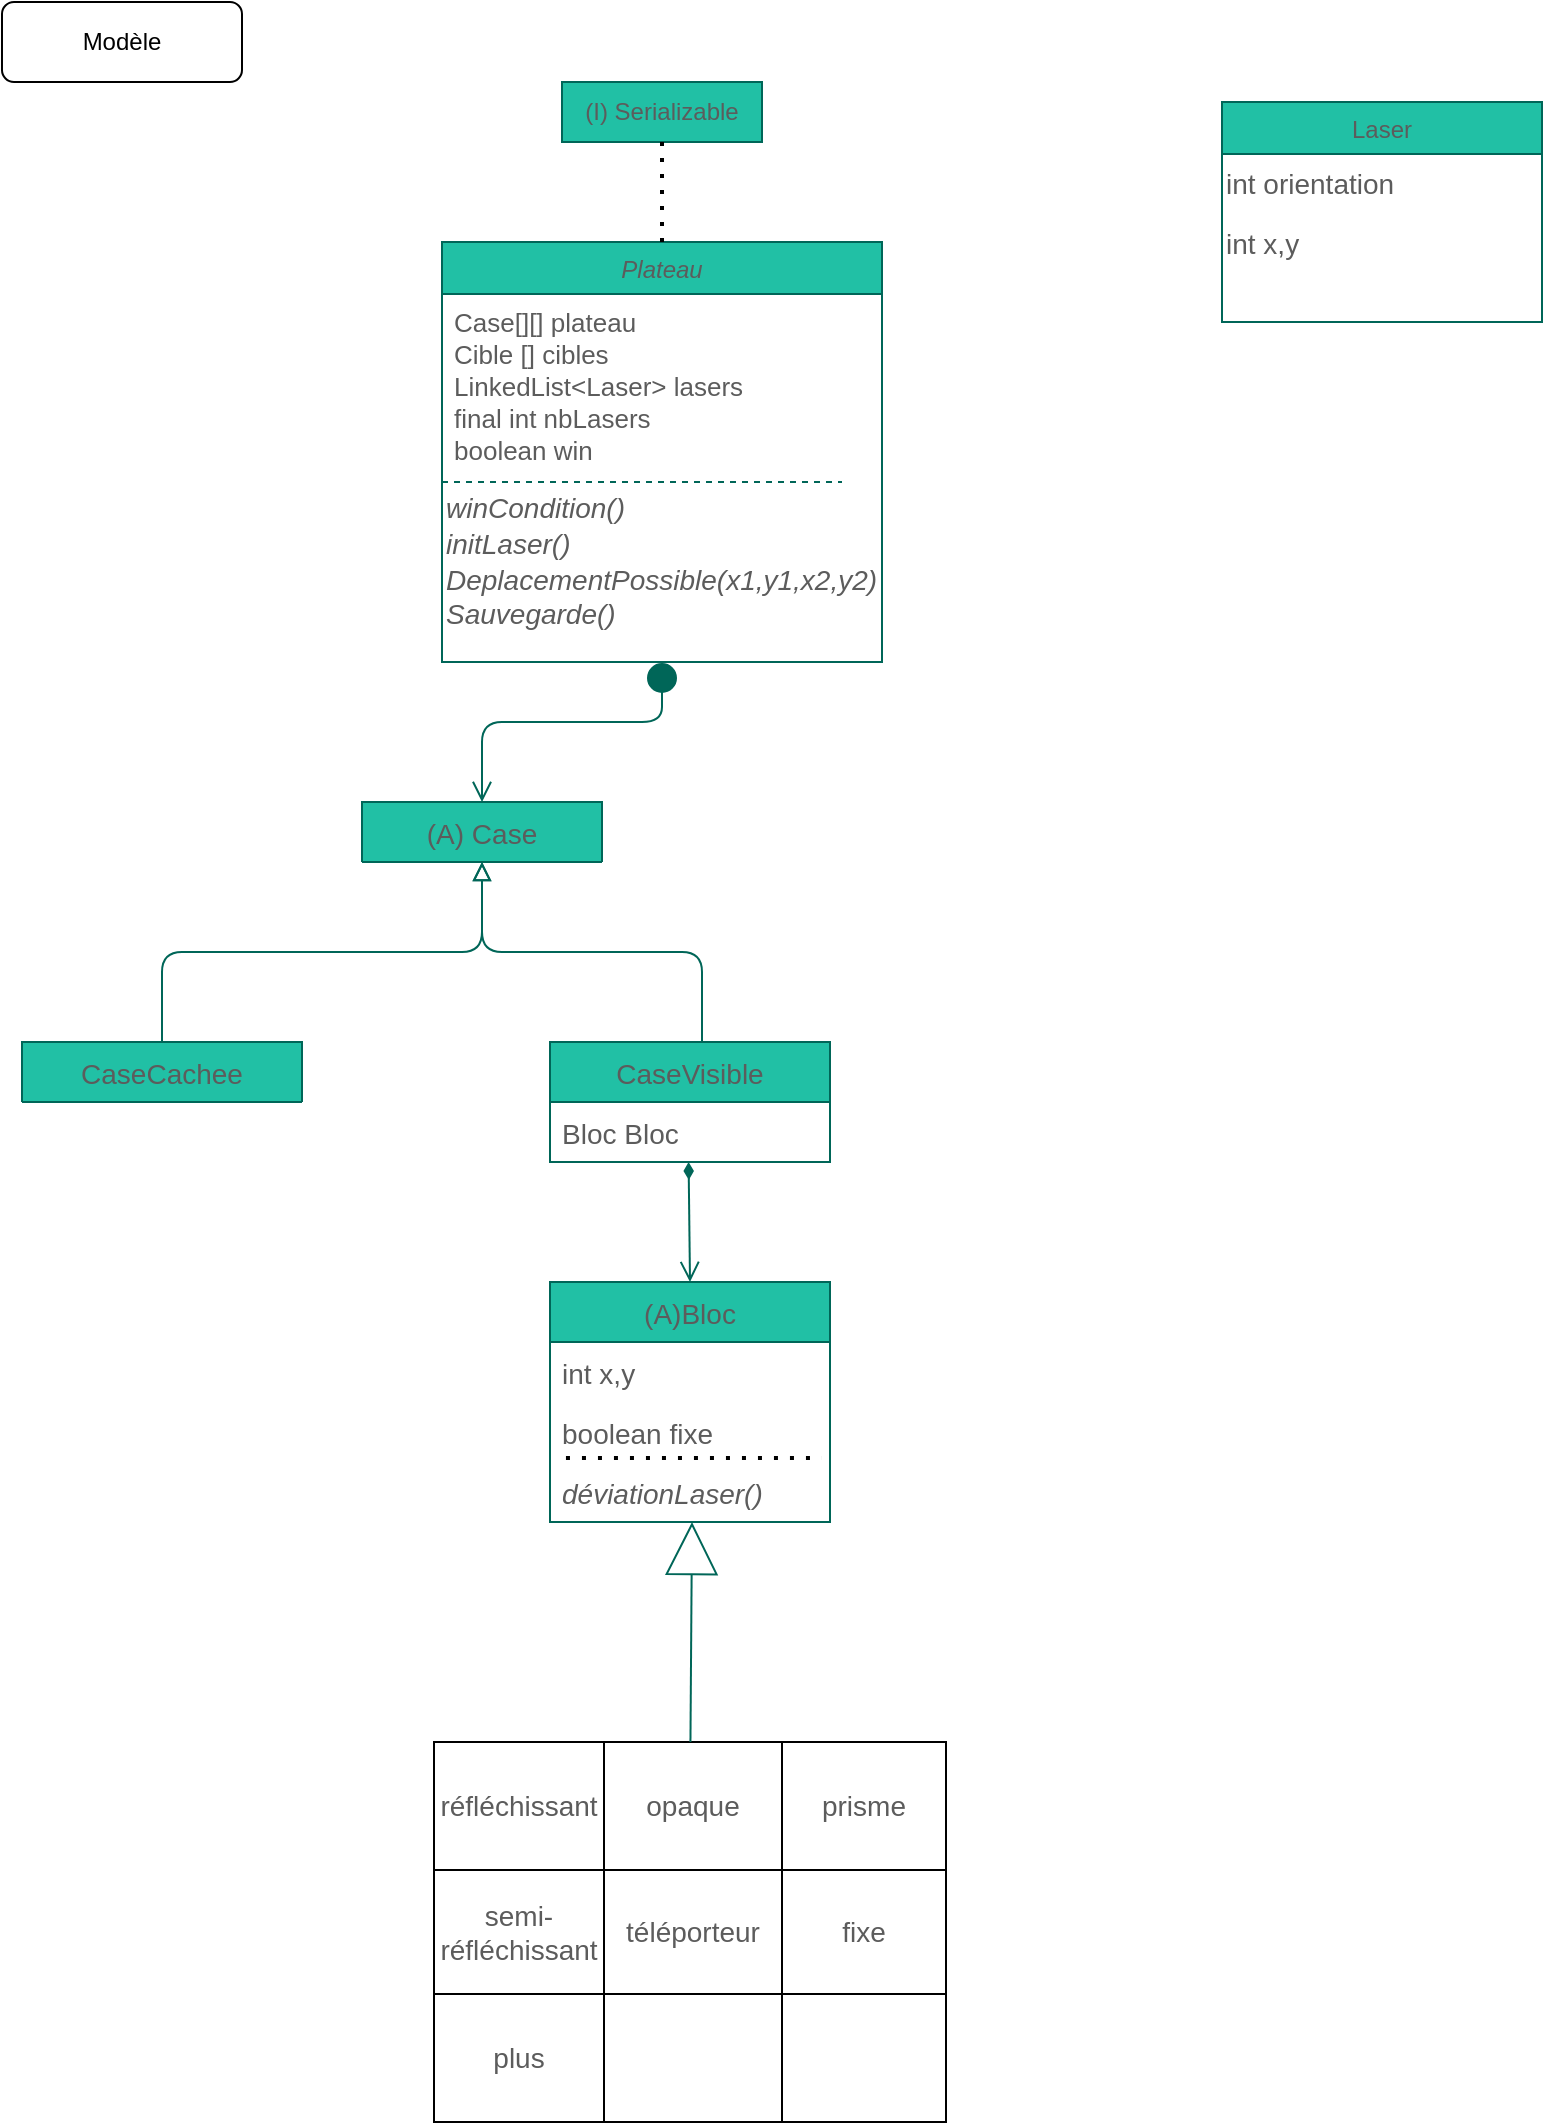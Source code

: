 <mxfile version="18.0.3" type="device" pages="2"><diagram id="C5RBs43oDa-KdzZeNtuy" name="Page-1"><mxGraphModel dx="1955" dy="1150" grid="1" gridSize="10" guides="1" tooltips="1" connect="1" arrows="1" fold="1" page="1" pageScale="1" pageWidth="827" pageHeight="1169" math="0" shadow="0"><root><mxCell id="WIyWlLk6GJQsqaUBKTNV-0"/><mxCell id="WIyWlLk6GJQsqaUBKTNV-1" parent="WIyWlLk6GJQsqaUBKTNV-0"/><mxCell id="zkfFHV4jXpPFQw0GAbJ--0" value="Plateau" style="swimlane;fontStyle=2;align=center;verticalAlign=top;childLayout=stackLayout;horizontal=1;startSize=26;horizontalStack=0;resizeParent=1;resizeLast=0;collapsible=1;marginBottom=0;rounded=0;shadow=0;strokeWidth=1;fillColor=#21C0A5;strokeColor=#006658;fontColor=#5C5C5C;" parent="WIyWlLk6GJQsqaUBKTNV-1" vertex="1"><mxGeometry x="220" y="120" width="220" height="210" as="geometry"><mxRectangle x="230" y="140" width="160" height="26" as="alternateBounds"/></mxGeometry></mxCell><mxCell id="zkfFHV4jXpPFQw0GAbJ--1" value="Case[][] plateau&#10;Cible [] cibles&#10;LinkedList&lt;Laser&gt; lasers&#10;final int nbLasers&#10;boolean win" style="text;align=left;verticalAlign=top;spacingLeft=4;spacingRight=4;overflow=hidden;rotatable=0;points=[[0,0.5],[1,0.5]];portConstraint=eastwest;fontColor=#5C5C5C;fontStyle=0;fontSize=13;" parent="zkfFHV4jXpPFQw0GAbJ--0" vertex="1"><mxGeometry y="26" width="220" height="94" as="geometry"/></mxCell><mxCell id="4DWgQf0ekbvEfuYRrD2P-2" value="" style="endArrow=none;dashed=1;html=1;rounded=1;sketch=0;fontSize=13;fontColor=#5C5C5C;strokeColor=#006658;fillColor=#21C0A5;curved=0;" edge="1" parent="zkfFHV4jXpPFQw0GAbJ--0"><mxGeometry width="50" height="50" relative="1" as="geometry"><mxPoint y="120" as="sourcePoint"/><mxPoint x="200" y="120" as="targetPoint"/></mxGeometry></mxCell><mxCell id="4DWgQf0ekbvEfuYRrD2P-8" value="&lt;i&gt;&lt;font face=&quot;Helvetica&quot;&gt;winCondition()&lt;br&gt;initLaser()&lt;br&gt;DeplacementPossible(x1,y1,x2,y2)&lt;br&gt;Sauvegarde()&lt;br&gt;&lt;/font&gt;&lt;/i&gt;" style="text;html=1;align=left;verticalAlign=middle;resizable=0;points=[];autosize=1;strokeColor=none;fillColor=none;fontSize=14;fontFamily=Times New Roman;fontColor=#5C5C5C;" vertex="1" parent="zkfFHV4jXpPFQw0GAbJ--0"><mxGeometry y="120" width="220" height="80" as="geometry"/></mxCell><mxCell id="zkfFHV4jXpPFQw0GAbJ--17" value="Laser" style="swimlane;fontStyle=0;align=center;verticalAlign=top;childLayout=stackLayout;horizontal=1;startSize=26;horizontalStack=0;resizeParent=1;resizeLast=0;collapsible=1;marginBottom=0;rounded=0;shadow=0;strokeWidth=1;fillColor=#21C0A5;strokeColor=#006658;fontColor=#5C5C5C;" parent="WIyWlLk6GJQsqaUBKTNV-1" vertex="1"><mxGeometry x="610" y="50" width="160" height="110" as="geometry"><mxRectangle x="550" y="140" width="160" height="26" as="alternateBounds"/></mxGeometry></mxCell><mxCell id="4DWgQf0ekbvEfuYRrD2P-9" value="int orientation" style="text;html=1;strokeColor=none;fillColor=none;align=left;verticalAlign=middle;whiteSpace=wrap;rounded=0;sketch=0;fontFamily=Helvetica;fontSize=14;fontColor=#5C5C5C;" vertex="1" parent="zkfFHV4jXpPFQw0GAbJ--17"><mxGeometry y="26" width="160" height="30" as="geometry"/></mxCell><mxCell id="4DWgQf0ekbvEfuYRrD2P-10" value="int x,y" style="text;html=1;strokeColor=none;fillColor=none;align=left;verticalAlign=middle;whiteSpace=wrap;rounded=0;sketch=0;fontFamily=Helvetica;fontSize=14;fontColor=#5C5C5C;" vertex="1" parent="zkfFHV4jXpPFQw0GAbJ--17"><mxGeometry y="56" width="160" height="30" as="geometry"/></mxCell><mxCell id="Ct4gMZHVbGIBHsFbckcv-0" value="(I) Serializable" style="rounded=0;whiteSpace=wrap;html=1;fillColor=#21C0A5;strokeColor=#006658;fontColor=#5C5C5C;" vertex="1" parent="WIyWlLk6GJQsqaUBKTNV-1"><mxGeometry x="280" y="40" width="100" height="30" as="geometry"/></mxCell><mxCell id="Ct4gMZHVbGIBHsFbckcv-2" value="" style="endArrow=none;dashed=1;html=1;dashPattern=1 3;strokeWidth=2;rounded=1;sketch=0;fontColor=#5C5C5C;fillColor=#21C0A5;curved=0;entryX=0.5;entryY=0;entryDx=0;entryDy=0;exitX=0.5;exitY=1;exitDx=0;exitDy=0;" edge="1" parent="WIyWlLk6GJQsqaUBKTNV-1" source="Ct4gMZHVbGIBHsFbckcv-0" target="zkfFHV4jXpPFQw0GAbJ--0"><mxGeometry width="50" height="50" relative="1" as="geometry"><mxPoint x="300" y="80" as="sourcePoint"/><mxPoint x="380" y="100" as="targetPoint"/><Array as="points"/></mxGeometry></mxCell><mxCell id="4DWgQf0ekbvEfuYRrD2P-0" value="Modèle" style="rounded=1;whiteSpace=wrap;html=1;sketch=0;" vertex="1" parent="WIyWlLk6GJQsqaUBKTNV-1"><mxGeometry width="120" height="40" as="geometry"/></mxCell><mxCell id="4DWgQf0ekbvEfuYRrD2P-15" value="(A) Case" style="swimlane;fontStyle=0;childLayout=stackLayout;horizontal=1;startSize=30;horizontalStack=0;resizeParent=1;resizeParentMax=0;resizeLast=0;collapsible=1;marginBottom=0;rounded=0;sketch=0;fontFamily=Helvetica;fontSize=14;fontColor=#5C5C5C;strokeColor=#006658;fillColor=#21C0A5;" vertex="1" parent="WIyWlLk6GJQsqaUBKTNV-1"><mxGeometry x="180" y="400" width="120" height="30" as="geometry"/></mxCell><mxCell id="4DWgQf0ekbvEfuYRrD2P-24" value="CaseCachee" style="swimlane;fontStyle=0;childLayout=stackLayout;horizontal=1;startSize=30;horizontalStack=0;resizeParent=1;resizeParentMax=0;resizeLast=0;collapsible=1;marginBottom=0;rounded=0;sketch=0;fontFamily=Helvetica;fontSize=14;fontColor=#5C5C5C;strokeColor=#006658;fillColor=#21C0A5;" vertex="1" parent="WIyWlLk6GJQsqaUBKTNV-1"><mxGeometry x="10" y="520" width="140" height="30" as="geometry"/></mxCell><mxCell id="4DWgQf0ekbvEfuYRrD2P-32" value="" style="html=1;verticalAlign=bottom;startArrow=circle;startFill=1;endArrow=open;startSize=6;endSize=8;rounded=1;sketch=0;fontFamily=Helvetica;fontSize=14;fontColor=#5C5C5C;strokeColor=#006658;fillColor=#21C0A5;curved=0;jumpSize=3;exitX=0.5;exitY=1;exitDx=0;exitDy=0;entryX=0.5;entryY=0;entryDx=0;entryDy=0;" edge="1" parent="WIyWlLk6GJQsqaUBKTNV-1" source="zkfFHV4jXpPFQw0GAbJ--0" target="4DWgQf0ekbvEfuYRrD2P-15"><mxGeometry x="0.25" y="-10" width="80" relative="1" as="geometry"><mxPoint x="350" y="400" as="sourcePoint"/><mxPoint x="430" y="400" as="targetPoint"/><Array as="points"><mxPoint x="330" y="360"/><mxPoint x="240" y="360"/></Array><mxPoint as="offset"/></mxGeometry></mxCell><mxCell id="4DWgQf0ekbvEfuYRrD2P-33" value="CaseVisible" style="swimlane;fontStyle=0;childLayout=stackLayout;horizontal=1;startSize=30;horizontalStack=0;resizeParent=1;resizeParentMax=0;resizeLast=0;collapsible=1;marginBottom=0;rounded=0;sketch=0;fontFamily=Helvetica;fontSize=14;fontColor=#5C5C5C;strokeColor=#006658;fillColor=#21C0A5;" vertex="1" parent="WIyWlLk6GJQsqaUBKTNV-1"><mxGeometry x="274" y="520" width="140" height="60" as="geometry"/></mxCell><mxCell id="4DWgQf0ekbvEfuYRrD2P-34" value="Bloc Bloc" style="text;strokeColor=none;fillColor=none;align=left;verticalAlign=middle;spacingLeft=4;spacingRight=4;overflow=hidden;points=[[0,0.5],[1,0.5]];portConstraint=eastwest;rotatable=0;rounded=0;sketch=0;fontFamily=Helvetica;fontSize=14;fontColor=#5C5C5C;" vertex="1" parent="4DWgQf0ekbvEfuYRrD2P-33"><mxGeometry y="30" width="140" height="30" as="geometry"/></mxCell><mxCell id="4DWgQf0ekbvEfuYRrD2P-37" value="(A)Bloc" style="swimlane;fontStyle=0;childLayout=stackLayout;horizontal=1;startSize=30;horizontalStack=0;resizeParent=1;resizeParentMax=0;resizeLast=0;collapsible=1;marginBottom=0;rounded=0;sketch=0;fontFamily=Helvetica;fontSize=14;fontColor=#5C5C5C;strokeColor=#006658;fillColor=#21C0A5;" vertex="1" parent="WIyWlLk6GJQsqaUBKTNV-1"><mxGeometry x="274" y="640" width="140" height="120" as="geometry"/></mxCell><mxCell id="4DWgQf0ekbvEfuYRrD2P-38" value="int x,y" style="text;strokeColor=none;fillColor=none;align=left;verticalAlign=middle;spacingLeft=4;spacingRight=4;overflow=hidden;points=[[0,0.5],[1,0.5]];portConstraint=eastwest;rotatable=0;rounded=0;sketch=0;fontFamily=Helvetica;fontSize=14;fontColor=#5C5C5C;" vertex="1" parent="4DWgQf0ekbvEfuYRrD2P-37"><mxGeometry y="30" width="140" height="30" as="geometry"/></mxCell><mxCell id="4DWgQf0ekbvEfuYRrD2P-39" value="boolean fixe" style="text;strokeColor=none;fillColor=none;align=left;verticalAlign=middle;spacingLeft=4;spacingRight=4;overflow=hidden;points=[[0,0.5],[1,0.5]];portConstraint=eastwest;rotatable=0;rounded=0;sketch=0;fontFamily=Helvetica;fontSize=14;fontColor=#5C5C5C;" vertex="1" parent="4DWgQf0ekbvEfuYRrD2P-37"><mxGeometry y="60" width="140" height="30" as="geometry"/></mxCell><mxCell id="4DWgQf0ekbvEfuYRrD2P-40" value="déviationLaser()" style="text;strokeColor=none;fillColor=none;align=left;verticalAlign=middle;spacingLeft=4;spacingRight=4;overflow=hidden;points=[[0,0.5],[1,0.5]];portConstraint=eastwest;rotatable=0;rounded=0;sketch=0;fontFamily=Helvetica;fontSize=14;fontColor=#5C5C5C;fontStyle=2" vertex="1" parent="4DWgQf0ekbvEfuYRrD2P-37"><mxGeometry y="90" width="140" height="30" as="geometry"/></mxCell><mxCell id="4DWgQf0ekbvEfuYRrD2P-57" value="" style="endArrow=none;dashed=1;html=1;dashPattern=1 3;strokeWidth=2;rounded=1;sketch=0;fontFamily=Helvetica;fontSize=13;fontColor=#5C5C5C;startSize=3;endSize=7;fillColor=#21C0A5;curved=0;jumpSize=3;exitX=0.057;exitY=-0.067;exitDx=0;exitDy=0;exitPerimeter=0;" edge="1" parent="4DWgQf0ekbvEfuYRrD2P-37" source="4DWgQf0ekbvEfuYRrD2P-40"><mxGeometry width="50" height="50" relative="1" as="geometry"><mxPoint x="-74" y="170" as="sourcePoint"/><mxPoint x="136" y="88" as="targetPoint"/><Array as="points"/></mxGeometry></mxCell><mxCell id="4DWgQf0ekbvEfuYRrD2P-41" value="" style="shape=table;html=1;whiteSpace=wrap;startSize=0;container=1;collapsible=0;childLayout=tableLayout;rounded=0;sketch=0;fontFamily=Helvetica;fontSize=14;" vertex="1" parent="WIyWlLk6GJQsqaUBKTNV-1"><mxGeometry x="216" y="870" width="256" height="190" as="geometry"/></mxCell><mxCell id="4DWgQf0ekbvEfuYRrD2P-42" value="" style="shape=tableRow;horizontal=0;startSize=0;swimlaneHead=0;swimlaneBody=0;top=0;left=0;bottom=0;right=0;collapsible=0;dropTarget=0;fillColor=none;points=[[0,0.5],[1,0.5]];portConstraint=eastwest;rounded=0;sketch=0;fontFamily=Helvetica;fontSize=14;fontColor=#5C5C5C;strokeColor=#006658;" vertex="1" parent="4DWgQf0ekbvEfuYRrD2P-41"><mxGeometry width="256" height="64" as="geometry"/></mxCell><mxCell id="4DWgQf0ekbvEfuYRrD2P-43" value="réfléchissant" style="shape=partialRectangle;html=1;whiteSpace=wrap;connectable=0;fillColor=none;top=0;left=0;bottom=0;right=0;overflow=hidden;rounded=0;sketch=0;fontFamily=Helvetica;fontSize=14;fontColor=#5C5C5C;strokeColor=#006658;" vertex="1" parent="4DWgQf0ekbvEfuYRrD2P-42"><mxGeometry width="85" height="64" as="geometry"><mxRectangle width="85" height="64" as="alternateBounds"/></mxGeometry></mxCell><mxCell id="4DWgQf0ekbvEfuYRrD2P-44" value="opaque" style="shape=partialRectangle;html=1;whiteSpace=wrap;connectable=0;fillColor=none;top=0;left=0;bottom=0;right=0;overflow=hidden;rounded=0;sketch=0;fontFamily=Helvetica;fontSize=14;fontColor=#5C5C5C;strokeColor=#006658;" vertex="1" parent="4DWgQf0ekbvEfuYRrD2P-42"><mxGeometry x="85" width="89" height="64" as="geometry"><mxRectangle width="89" height="64" as="alternateBounds"/></mxGeometry></mxCell><mxCell id="4DWgQf0ekbvEfuYRrD2P-45" value="prisme" style="shape=partialRectangle;html=1;whiteSpace=wrap;connectable=0;fillColor=none;top=0;left=0;bottom=0;right=0;overflow=hidden;rounded=0;sketch=0;fontFamily=Helvetica;fontSize=14;fontColor=#5C5C5C;strokeColor=#006658;" vertex="1" parent="4DWgQf0ekbvEfuYRrD2P-42"><mxGeometry x="174" width="82" height="64" as="geometry"><mxRectangle width="82" height="64" as="alternateBounds"/></mxGeometry></mxCell><mxCell id="4DWgQf0ekbvEfuYRrD2P-46" value="" style="shape=tableRow;horizontal=0;startSize=0;swimlaneHead=0;swimlaneBody=0;top=0;left=0;bottom=0;right=0;collapsible=0;dropTarget=0;fillColor=none;points=[[0,0.5],[1,0.5]];portConstraint=eastwest;rounded=0;sketch=0;fontFamily=Helvetica;fontSize=14;fontColor=#5C5C5C;strokeColor=#006658;" vertex="1" parent="4DWgQf0ekbvEfuYRrD2P-41"><mxGeometry y="64" width="256" height="62" as="geometry"/></mxCell><mxCell id="4DWgQf0ekbvEfuYRrD2P-47" value="semi-&lt;br&gt;réfléchissant" style="shape=partialRectangle;html=1;whiteSpace=wrap;connectable=0;fillColor=none;top=0;left=0;bottom=0;right=0;overflow=hidden;rounded=0;sketch=0;fontFamily=Helvetica;fontSize=14;fontColor=#5C5C5C;strokeColor=#006658;" vertex="1" parent="4DWgQf0ekbvEfuYRrD2P-46"><mxGeometry width="85" height="62" as="geometry"><mxRectangle width="85" height="62" as="alternateBounds"/></mxGeometry></mxCell><mxCell id="4DWgQf0ekbvEfuYRrD2P-48" value="téléporteur" style="shape=partialRectangle;html=1;whiteSpace=wrap;connectable=0;fillColor=none;top=0;left=0;bottom=0;right=0;overflow=hidden;rounded=0;sketch=0;fontFamily=Helvetica;fontSize=14;fontColor=#5C5C5C;strokeColor=#006658;" vertex="1" parent="4DWgQf0ekbvEfuYRrD2P-46"><mxGeometry x="85" width="89" height="62" as="geometry"><mxRectangle width="89" height="62" as="alternateBounds"/></mxGeometry></mxCell><mxCell id="4DWgQf0ekbvEfuYRrD2P-49" value="fixe" style="shape=partialRectangle;html=1;whiteSpace=wrap;connectable=0;fillColor=none;top=0;left=0;bottom=0;right=0;overflow=hidden;rounded=0;sketch=0;fontFamily=Helvetica;fontSize=14;fontColor=#5C5C5C;strokeColor=#006658;" vertex="1" parent="4DWgQf0ekbvEfuYRrD2P-46"><mxGeometry x="174" width="82" height="62" as="geometry"><mxRectangle width="82" height="62" as="alternateBounds"/></mxGeometry></mxCell><mxCell id="4DWgQf0ekbvEfuYRrD2P-50" value="" style="shape=tableRow;horizontal=0;startSize=0;swimlaneHead=0;swimlaneBody=0;top=0;left=0;bottom=0;right=0;collapsible=0;dropTarget=0;fillColor=none;points=[[0,0.5],[1,0.5]];portConstraint=eastwest;rounded=0;sketch=0;fontFamily=Helvetica;fontSize=14;fontColor=#5C5C5C;strokeColor=#006658;" vertex="1" parent="4DWgQf0ekbvEfuYRrD2P-41"><mxGeometry y="126" width="256" height="64" as="geometry"/></mxCell><mxCell id="4DWgQf0ekbvEfuYRrD2P-51" value="plus" style="shape=partialRectangle;html=1;whiteSpace=wrap;connectable=0;fillColor=none;top=0;left=0;bottom=0;right=0;overflow=hidden;rounded=0;sketch=0;fontFamily=Helvetica;fontSize=14;fontColor=#5C5C5C;strokeColor=#006658;" vertex="1" parent="4DWgQf0ekbvEfuYRrD2P-50"><mxGeometry width="85" height="64" as="geometry"><mxRectangle width="85" height="64" as="alternateBounds"/></mxGeometry></mxCell><mxCell id="4DWgQf0ekbvEfuYRrD2P-52" value="" style="shape=partialRectangle;html=1;whiteSpace=wrap;connectable=0;fillColor=none;top=0;left=0;bottom=0;right=0;overflow=hidden;rounded=0;sketch=0;fontFamily=Helvetica;fontSize=14;fontColor=#5C5C5C;strokeColor=#006658;" vertex="1" parent="4DWgQf0ekbvEfuYRrD2P-50"><mxGeometry x="85" width="89" height="64" as="geometry"><mxRectangle width="89" height="64" as="alternateBounds"/></mxGeometry></mxCell><mxCell id="4DWgQf0ekbvEfuYRrD2P-53" value="" style="shape=partialRectangle;html=1;whiteSpace=wrap;connectable=0;fillColor=none;top=0;left=0;bottom=0;right=0;overflow=hidden;pointerEvents=1;rounded=0;sketch=0;fontFamily=Helvetica;fontSize=14;fontColor=#5C5C5C;strokeColor=#006658;" vertex="1" parent="4DWgQf0ekbvEfuYRrD2P-50"><mxGeometry x="174" width="82" height="64" as="geometry"><mxRectangle width="82" height="64" as="alternateBounds"/></mxGeometry></mxCell><mxCell id="4DWgQf0ekbvEfuYRrD2P-55" value="" style="endArrow=block;endFill=0;endSize=24;html=1;rounded=1;sketch=0;fontFamily=Helvetica;fontSize=14;fontColor=#5C5C5C;strokeColor=#006658;fillColor=#21C0A5;curved=0;jumpSize=3;" edge="1" parent="WIyWlLk6GJQsqaUBKTNV-1" source="4DWgQf0ekbvEfuYRrD2P-42"><mxGeometry width="160" relative="1" as="geometry"><mxPoint x="220" y="880" as="sourcePoint"/><mxPoint x="345" y="760" as="targetPoint"/></mxGeometry></mxCell><mxCell id="4DWgQf0ekbvEfuYRrD2P-56" value="" style="html=1;verticalAlign=bottom;startArrow=diamondThin;startFill=1;endArrow=open;startSize=6;endSize=8;rounded=1;sketch=0;fontFamily=Helvetica;fontSize=14;fontColor=#5C5C5C;strokeColor=#006658;fillColor=#21C0A5;curved=0;jumpSize=3;exitX=0.495;exitY=1;exitDx=0;exitDy=0;exitPerimeter=0;entryX=0.5;entryY=0;entryDx=0;entryDy=0;" edge="1" parent="WIyWlLk6GJQsqaUBKTNV-1" source="4DWgQf0ekbvEfuYRrD2P-34" target="4DWgQf0ekbvEfuYRrD2P-37"><mxGeometry x="1" y="186" width="80" relative="1" as="geometry"><mxPoint x="260" y="680" as="sourcePoint"/><mxPoint x="340" y="680" as="targetPoint"/><mxPoint x="-10" y="62" as="offset"/></mxGeometry></mxCell><mxCell id="4DWgQf0ekbvEfuYRrD2P-58" value="" style="edgeStyle=elbowEdgeStyle;elbow=vertical;endArrow=block;html=1;rounded=1;sketch=0;fontFamily=Helvetica;fontSize=13;fontColor=#5C5C5C;startSize=3;endSize=7;strokeColor=#006658;fillColor=#21C0A5;curved=0;jumpSize=3;entryX=0.5;entryY=1;entryDx=0;entryDy=0;endFill=0;" edge="1" parent="WIyWlLk6GJQsqaUBKTNV-1" target="4DWgQf0ekbvEfuYRrD2P-15"><mxGeometry width="50" height="50" relative="1" as="geometry"><mxPoint x="80" y="520" as="sourcePoint"/><mxPoint x="130" y="470" as="targetPoint"/></mxGeometry></mxCell><mxCell id="4DWgQf0ekbvEfuYRrD2P-59" value="" style="edgeStyle=elbowEdgeStyle;elbow=vertical;endArrow=block;html=1;rounded=1;sketch=0;fontFamily=Helvetica;fontSize=13;fontColor=#5C5C5C;startSize=3;endSize=7;strokeColor=#006658;fillColor=#21C0A5;curved=0;jumpSize=3;entryX=0.5;entryY=1;entryDx=0;entryDy=0;endFill=0;" edge="1" parent="WIyWlLk6GJQsqaUBKTNV-1" target="4DWgQf0ekbvEfuYRrD2P-15"><mxGeometry width="50" height="50" relative="1" as="geometry"><mxPoint x="350" y="520" as="sourcePoint"/><mxPoint x="240" y="440" as="targetPoint"/></mxGeometry></mxCell></root></mxGraphModel></diagram><diagram id="fFJAjboLBWYqNn5gygiA" name="Page-2"><mxGraphModel dx="1117" dy="657" grid="1" gridSize="10" guides="1" tooltips="1" connect="1" arrows="1" fold="1" page="1" pageScale="1" pageWidth="827" pageHeight="1169" math="0" shadow="0"><root><mxCell id="0"/><mxCell id="1" parent="0"/><mxCell id="txScTAOdIxtUUo48CInJ-1" value="" style="line;strokeWidth=4;html=1;perimeter=backbonePerimeter;points=[];outlineConnect=0;rounded=0;sketch=0;fontFamily=Helvetica;fontSize=13;fontColor=#5C5C5C;fillColor=#21C0A5;dashed=1;" vertex="1" parent="1"><mxGeometry x="10" y="720" width="810" height="10" as="geometry"/></mxCell><mxCell id="txScTAOdIxtUUo48CInJ-2" value="&lt;font style=&quot;font-size: 18px;&quot;&gt;Gestion du Jeu&lt;/font&gt;" style="shape=ext;double=1;rounded=1;whiteSpace=wrap;html=1;sketch=0;fontFamily=Helvetica;fontSize=13;" vertex="1" parent="1"><mxGeometry y="730" width="150" height="50" as="geometry"/></mxCell><mxCell id="Vqmh5trOcRT9iO39WIEC-5" value="Main" style="swimlane;rounded=0;sketch=0;fontFamily=Helvetica;fontSize=13;fontColor=#000000;strokeColor=#006658;fillColor=#67AB9F;gradientColor=none;startSize=40;" vertex="1" parent="1"><mxGeometry x="120" y="800" width="200" height="200" as="geometry"/></mxCell><mxCell id="Vqmh5trOcRT9iO39WIEC-13" value="Controleur   controleur" style="text;strokeColor=none;fillColor=none;align=left;verticalAlign=middle;spacingLeft=4;spacingRight=4;overflow=hidden;points=[[0,0.5],[1,0.5]];portConstraint=eastwest;rotatable=0;rounded=0;sketch=0;fontFamily=Helvetica;fontSize=15;fontColor=#000000;" vertex="1" parent="Vqmh5trOcRT9iO39WIEC-5"><mxGeometry y="40" width="200" height="60" as="geometry"/></mxCell><mxCell id="Vqmh5trOcRT9iO39WIEC-14" value="" style="endArrow=none;dashed=1;html=1;dashPattern=1 3;strokeWidth=2;rounded=1;sketch=0;fontFamily=Helvetica;fontSize=13;fontColor=#5C5C5C;startSize=3;endSize=7;fillColor=#008a00;curved=0;jumpSize=3;strokeColor=#005700;" edge="1" parent="Vqmh5trOcRT9iO39WIEC-5"><mxGeometry width="50" height="50" relative="1" as="geometry"><mxPoint y="120" as="sourcePoint"/><mxPoint x="200" y="120" as="targetPoint"/></mxGeometry></mxCell><mxCell id="Vqmh5trOcRT9iO39WIEC-15" value="" style="triangle;whiteSpace=wrap;html=1;rounded=0;sketch=0;fontFamily=Helvetica;fontSize=13;fontColor=#000000;strokeColor=#C73500;fillColor=#fa6800;" vertex="1" parent="Vqmh5trOcRT9iO39WIEC-5"><mxGeometry x="120" y="10" width="30" height="20" as="geometry"/></mxCell><mxCell id="Vqmh5trOcRT9iO39WIEC-16" value="CommencerJeu()" style="text;strokeColor=none;fillColor=none;align=left;verticalAlign=middle;spacingLeft=4;spacingRight=4;overflow=hidden;points=[[0,0.5],[1,0.5]];portConstraint=eastwest;rotatable=0;rounded=0;sketch=0;fontFamily=Helvetica;fontSize=15;fontColor=#000000;fontStyle=2" vertex="1" parent="Vqmh5trOcRT9iO39WIEC-5"><mxGeometry y="130" width="200" height="40" as="geometry"/></mxCell><mxCell id="Vqmh5trOcRT9iO39WIEC-10" value="Controleur" style="swimlane;rounded=0;sketch=0;fontFamily=Helvetica;fontSize=13;fontColor=#000000;strokeColor=#006658;fillColor=#67AB9F;gradientColor=none;startSize=40;" vertex="1" parent="1"><mxGeometry x="480" y="800" width="200" height="200" as="geometry"/></mxCell><mxCell id="Vqmh5trOcRT9iO39WIEC-17" value="Plateau plateau" style="text;strokeColor=none;fillColor=none;align=left;verticalAlign=middle;spacingLeft=4;spacingRight=4;overflow=hidden;points=[[0,0.5],[1,0.5]];portConstraint=eastwest;rotatable=0;rounded=0;sketch=0;fontFamily=Helvetica;fontSize=15;fontColor=#000000;" vertex="1" parent="Vqmh5trOcRT9iO39WIEC-10"><mxGeometry y="40" width="200" height="30" as="geometry"/></mxCell><mxCell id="Vqmh5trOcRT9iO39WIEC-18" value="Rectangle rect" style="text;strokeColor=none;fillColor=none;align=left;verticalAlign=middle;spacingLeft=4;spacingRight=4;overflow=hidden;points=[[0,0.5],[1,0.5]];portConstraint=eastwest;rotatable=0;rounded=0;sketch=0;fontFamily=Helvetica;fontSize=15;fontColor=#000000;" vertex="1" parent="Vqmh5trOcRT9iO39WIEC-10"><mxGeometry y="70" width="200" height="30" as="geometry"/></mxCell><mxCell id="Vqmh5trOcRT9iO39WIEC-20" value="" style="endArrow=none;dashed=1;html=1;dashPattern=1 3;strokeWidth=2;rounded=1;sketch=0;fontFamily=Helvetica;fontSize=15;fontColor=#000000;startSize=3;endSize=7;fillColor=#21C0A5;curved=0;jumpSize=3;" edge="1" parent="Vqmh5trOcRT9iO39WIEC-10"><mxGeometry width="50" height="50" relative="1" as="geometry"><mxPoint y="120" as="sourcePoint"/><mxPoint x="200" y="120" as="targetPoint"/><Array as="points"><mxPoint x="110" y="120"/></Array></mxGeometry></mxCell><mxCell id="Vqmh5trOcRT9iO39WIEC-21" value="initNiveauN()" style="text;strokeColor=none;fillColor=none;align=left;verticalAlign=middle;spacingLeft=4;spacingRight=4;overflow=hidden;points=[[0,0.5],[1,0.5]];portConstraint=eastwest;rotatable=0;rounded=0;sketch=0;fontFamily=Helvetica;fontSize=15;fontColor=#000000;fontStyle=2" vertex="1" parent="Vqmh5trOcRT9iO39WIEC-10"><mxGeometry y="120" width="200" height="30" as="geometry"/></mxCell><mxCell id="Vqmh5trOcRT9iO39WIEC-22" value="CommencerJeu()" style="text;strokeColor=none;fillColor=none;align=left;verticalAlign=middle;spacingLeft=4;spacingRight=4;overflow=hidden;points=[[0,0.5],[1,0.5]];portConstraint=eastwest;rotatable=0;rounded=0;sketch=0;fontFamily=Helvetica;fontSize=15;fontColor=#000000;fontStyle=2" vertex="1" parent="Vqmh5trOcRT9iO39WIEC-10"><mxGeometry y="160" width="200" height="30" as="geometry"/></mxCell><mxCell id="Vqmh5trOcRT9iO39WIEC-11" value="" style="endArrow=classic;startArrow=classic;html=1;rounded=1;sketch=0;fontFamily=Helvetica;fontSize=13;fontColor=#5C5C5C;startSize=3;endSize=7;strokeColor=#006658;fillColor=#21C0A5;curved=0;jumpSize=3;entryX=0;entryY=0.5;entryDx=0;entryDy=0;exitX=1;exitY=0.5;exitDx=0;exitDy=0;" edge="1" parent="1" source="Vqmh5trOcRT9iO39WIEC-5" target="Vqmh5trOcRT9iO39WIEC-10"><mxGeometry width="50" height="50" relative="1" as="geometry"><mxPoint x="364" y="925" as="sourcePoint"/><mxPoint x="414" y="875" as="targetPoint"/></mxGeometry></mxCell><mxCell id="Vqmh5trOcRT9iO39WIEC-23" value="&lt;font style=&quot;font-size: 24px;&quot;&gt;Vue&lt;/font&gt;" style="rounded=1;whiteSpace=wrap;html=1;sketch=0;fontFamily=Helvetica;fontSize=15;" vertex="1" parent="1"><mxGeometry width="130" height="50" as="geometry"/></mxCell><mxCell id="Vqmh5trOcRT9iO39WIEC-50" value="Rectangle" style="swimlane;rounded=0;sketch=0;fontFamily=Helvetica;fontSize=18;fontColor=#000000;strokeColor=#006658;fillColor=#67AB9F;gradientColor=none;startSize=40;" vertex="1" parent="1"><mxGeometry x="280" y="10" width="240" height="390" as="geometry"/></mxCell><mxCell id="Vqmh5trOcRT9iO39WIEC-51" value="Plateau plat" style="text;strokeColor=none;fillColor=none;align=left;verticalAlign=middle;spacingLeft=4;spacingRight=4;overflow=hidden;points=[[0,0.5],[1,0.5]];portConstraint=eastwest;rotatable=0;rounded=0;sketch=0;fontFamily=Helvetica;fontSize=18;fontColor=#000000;" vertex="1" parent="Vqmh5trOcRT9iO39WIEC-50"><mxGeometry y="40" width="310" height="30" as="geometry"/></mxCell><mxCell id="Vqmh5trOcRT9iO39WIEC-52" value="Jlabel [][] bloc" style="text;strokeColor=none;fillColor=none;align=left;verticalAlign=middle;spacingLeft=4;spacingRight=4;overflow=hidden;points=[[0,0.5],[1,0.5]];portConstraint=eastwest;rotatable=0;rounded=0;sketch=0;fontFamily=Helvetica;fontSize=18;fontColor=#000000;" vertex="1" parent="Vqmh5trOcRT9iO39WIEC-50"><mxGeometry y="70" width="310" height="30" as="geometry"/></mxCell><mxCell id="Vqmh5trOcRT9iO39WIEC-54" value="TraceLaser(Graphics g)" style="text;strokeColor=none;fillColor=none;align=left;verticalAlign=middle;spacingLeft=4;spacingRight=4;overflow=hidden;points=[[0,0.5],[1,0.5]];portConstraint=eastwest;rotatable=0;rounded=0;sketch=0;fontFamily=Helvetica;fontSize=18;fontColor=#000000;fontStyle=2" vertex="1" parent="Vqmh5trOcRT9iO39WIEC-50"><mxGeometry y="240" width="240" height="30" as="geometry"/></mxCell><mxCell id="Vqmh5trOcRT9iO39WIEC-55" value="Plateau(Graphics g)" style="text;strokeColor=none;fillColor=none;align=left;verticalAlign=middle;spacingLeft=4;spacingRight=4;overflow=hidden;points=[[0,0.5],[1,0.5]];portConstraint=eastwest;rotatable=0;rounded=0;sketch=0;fontFamily=Helvetica;fontSize=18;fontColor=#000000;fontStyle=2" vertex="1" parent="Vqmh5trOcRT9iO39WIEC-50"><mxGeometry y="270" width="230" height="30" as="geometry"/></mxCell><mxCell id="Vqmh5trOcRT9iO39WIEC-57" value="MouseAdapter ma" style="text;strokeColor=none;fillColor=none;align=left;verticalAlign=middle;spacingLeft=4;spacingRight=4;overflow=hidden;points=[[0,0.5],[1,0.5]];portConstraint=eastwest;rotatable=0;rounded=0;sketch=0;fontFamily=Helvetica;fontSize=18;fontColor=#000000;" vertex="1" parent="Vqmh5trOcRT9iO39WIEC-50"><mxGeometry y="100" width="310" height="30" as="geometry"/></mxCell><mxCell id="Vqmh5trOcRT9iO39WIEC-62" value="FinDePartie fin" style="text;strokeColor=none;fillColor=none;align=left;verticalAlign=middle;spacingLeft=4;spacingRight=4;overflow=hidden;points=[[0,0.5],[1,0.5]];portConstraint=eastwest;rotatable=0;rounded=0;sketch=0;fontFamily=Helvetica;fontSize=18;fontColor=#000000;" vertex="1" parent="Vqmh5trOcRT9iO39WIEC-50"><mxGeometry y="130" width="240" height="30" as="geometry"/></mxCell><mxCell id="Vqmh5trOcRT9iO39WIEC-63" value="int (...)State" style="text;strokeColor=none;fillColor=none;align=left;verticalAlign=middle;spacingLeft=4;spacingRight=4;overflow=hidden;points=[[0,0.5],[1,0.5]];portConstraint=eastwest;rotatable=0;rounded=0;sketch=0;fontFamily=Helvetica;fontSize=18;fontColor=#000000;" vertex="1" parent="Vqmh5trOcRT9iO39WIEC-50"><mxGeometry y="160" width="240" height="30" as="geometry"/></mxCell><mxCell id="Vqmh5trOcRT9iO39WIEC-53" value="paintComponent(Graphics g)" style="text;strokeColor=none;fillColor=none;align=left;verticalAlign=middle;spacingLeft=4;spacingRight=4;overflow=hidden;points=[[0,0.5],[1,0.5]];portConstraint=eastwest;rotatable=0;rounded=0;sketch=0;fontFamily=Helvetica;fontSize=18;fontColor=#000000;fontStyle=2" vertex="1" parent="Vqmh5trOcRT9iO39WIEC-50"><mxGeometry y="210" width="240" height="30" as="geometry"/></mxCell><mxCell id="Vqmh5trOcRT9iO39WIEC-67" value="Cible(Graphics g)" style="text;strokeColor=none;fillColor=none;align=left;verticalAlign=middle;spacingLeft=4;spacingRight=4;overflow=hidden;points=[[0,0.5],[1,0.5]];portConstraint=eastwest;rotatable=0;rounded=0;sketch=0;fontFamily=Helvetica;fontSize=18;fontColor=#000000;fontStyle=2" vertex="1" parent="Vqmh5trOcRT9iO39WIEC-50"><mxGeometry y="300" width="240" height="30" as="geometry"/></mxCell><mxCell id="Vqmh5trOcRT9iO39WIEC-68" value="initBloc()" style="text;strokeColor=none;fillColor=none;align=left;verticalAlign=middle;spacingLeft=4;spacingRight=4;overflow=hidden;points=[[0,0.5],[1,0.5]];portConstraint=eastwest;rotatable=0;rounded=0;sketch=0;fontFamily=Helvetica;fontSize=18;fontColor=#000000;fontStyle=2" vertex="1" parent="Vqmh5trOcRT9iO39WIEC-50"><mxGeometry y="330" width="240" height="30" as="geometry"/></mxCell><mxCell id="Vqmh5trOcRT9iO39WIEC-56" value="" style="endArrow=none;html=1;rounded=1;sketch=0;fontFamily=Helvetica;fontSize=18;fontColor=#000000;startSize=3;endSize=7;strokeColor=#006658;fillColor=#21C0A5;curved=0;jumpSize=3;entryX=1;entryY=0.5;entryDx=0;entryDy=0;exitX=0;exitY=0.5;exitDx=0;exitDy=0;" edge="1" parent="1" source="Vqmh5trOcRT9iO39WIEC-50" target="Vqmh5trOcRT9iO39WIEC-50"><mxGeometry width="50" height="50" relative="1" as="geometry"><mxPoint x="280" y="280" as="sourcePoint"/><mxPoint x="530" y="280" as="targetPoint"/></mxGeometry></mxCell><mxCell id="Vqmh5trOcRT9iO39WIEC-58" value="FinDePartie" style="swimlane;fontStyle=1;align=center;verticalAlign=top;childLayout=stackLayout;horizontal=1;startSize=40;horizontalStack=0;resizeParent=1;resizeParentMax=0;resizeLast=0;collapsible=1;marginBottom=0;rounded=0;sketch=0;fontFamily=Helvetica;fontSize=18;fontColor=#000000;strokeColor=#006658;fillColor=#67AB9F;gradientColor=none;" vertex="1" parent="1"><mxGeometry x="20" y="190" width="160" height="90" as="geometry"/></mxCell><mxCell id="Vqmh5trOcRT9iO39WIEC-60" value="" style="line;strokeWidth=1;fillColor=none;align=left;verticalAlign=middle;spacingTop=-1;spacingLeft=3;spacingRight=3;rotatable=0;labelPosition=right;points=[];portConstraint=eastwest;rounded=0;sketch=0;fontFamily=Helvetica;fontSize=18;fontColor=#000000;" vertex="1" parent="Vqmh5trOcRT9iO39WIEC-58"><mxGeometry y="40" width="160" height="8" as="geometry"/></mxCell><mxCell id="Vqmh5trOcRT9iO39WIEC-61" value="FinDePartie()" style="text;strokeColor=none;fillColor=none;align=left;verticalAlign=top;spacingLeft=4;spacingRight=4;overflow=hidden;rotatable=0;points=[[0,0.5],[1,0.5]];portConstraint=eastwest;rounded=0;sketch=0;fontFamily=Helvetica;fontSize=18;fontColor=#000000;fontStyle=2" vertex="1" parent="Vqmh5trOcRT9iO39WIEC-58"><mxGeometry y="48" width="160" height="42" as="geometry"/></mxCell><mxCell id="Vqmh5trOcRT9iO39WIEC-65" style="edgeStyle=orthogonalEdgeStyle;curved=0;rounded=1;sketch=0;jumpSize=3;orthogonalLoop=1;jettySize=auto;html=1;exitX=0;exitY=0.5;exitDx=0;exitDy=0;entryX=0.5;entryY=0;entryDx=0;entryDy=0;fontFamily=Helvetica;fontSize=18;fontColor=#000000;startArrow=diamondThin;startFill=1;endArrow=block;endFill=0;startSize=3;endSize=7;strokeColor=#006658;fillColor=#21C0A5;" edge="1" parent="1" source="Vqmh5trOcRT9iO39WIEC-62" target="Vqmh5trOcRT9iO39WIEC-58"><mxGeometry relative="1" as="geometry"/></mxCell><mxCell id="Vqmh5trOcRT9iO39WIEC-69" value="ButtonMenu" style="swimlane;fontStyle=1;align=center;verticalAlign=top;childLayout=stackLayout;horizontal=1;startSize=40;horizontalStack=0;resizeParent=1;resizeParentMax=0;resizeLast=0;collapsible=1;marginBottom=0;rounded=0;sketch=0;fontFamily=Helvetica;fontSize=18;fontColor=#000000;strokeColor=#006658;fillColor=#67AB9F;gradientColor=none;" vertex="1" parent="1"><mxGeometry x="70" y="480" width="270" height="170" as="geometry"/></mxCell><mxCell id="Vqmh5trOcRT9iO39WIEC-70" value="int CommandNumber&#10;Rectangle rect" style="text;strokeColor=none;fillColor=none;align=left;verticalAlign=top;spacingLeft=4;spacingRight=4;overflow=hidden;rotatable=0;points=[[0,0.5],[1,0.5]];portConstraint=eastwest;rounded=0;sketch=0;fontFamily=Helvetica;fontSize=18;fontColor=#000000;" vertex="1" parent="Vqmh5trOcRT9iO39WIEC-69"><mxGeometry y="40" width="270" height="60" as="geometry"/></mxCell><mxCell id="Vqmh5trOcRT9iO39WIEC-71" value="" style="line;strokeWidth=1;fillColor=none;align=left;verticalAlign=middle;spacingTop=-1;spacingLeft=3;spacingRight=3;rotatable=0;labelPosition=right;points=[];portConstraint=eastwest;rounded=0;sketch=0;fontFamily=Helvetica;fontSize=18;fontColor=#000000;" vertex="1" parent="Vqmh5trOcRT9iO39WIEC-69"><mxGeometry y="100" width="270" height="8" as="geometry"/></mxCell><mxCell id="Vqmh5trOcRT9iO39WIEC-72" value="paintComponent(Graphics g)&#10;actionPerformed(ActionEvent e)" style="text;strokeColor=none;fillColor=none;align=left;verticalAlign=top;spacingLeft=4;spacingRight=4;overflow=hidden;rotatable=0;points=[[0,0.5],[1,0.5]];portConstraint=eastwest;rounded=0;sketch=0;fontFamily=Helvetica;fontSize=18;fontColor=#000000;" vertex="1" parent="Vqmh5trOcRT9iO39WIEC-69"><mxGeometry y="108" width="270" height="62" as="geometry"/></mxCell><mxCell id="Vqmh5trOcRT9iO39WIEC-73" value="LevelButton" style="swimlane;fontStyle=1;align=center;verticalAlign=top;childLayout=stackLayout;horizontal=1;startSize=40;horizontalStack=0;resizeParent=1;resizeParentMax=0;resizeLast=0;collapsible=1;marginBottom=0;rounded=0;sketch=0;fontFamily=Helvetica;fontSize=18;fontColor=#000000;strokeColor=#006658;fillColor=#67AB9F;gradientColor=none;" vertex="1" parent="1"><mxGeometry x="460" y="480" width="270" height="170" as="geometry"/></mxCell><mxCell id="Vqmh5trOcRT9iO39WIEC-74" value="int BlocNumber&#10;Rectangle rect" style="text;strokeColor=none;fillColor=none;align=left;verticalAlign=top;spacingLeft=4;spacingRight=4;overflow=hidden;rotatable=0;points=[[0,0.5],[1,0.5]];portConstraint=eastwest;rounded=0;sketch=0;fontFamily=Helvetica;fontSize=18;fontColor=#000000;" vertex="1" parent="Vqmh5trOcRT9iO39WIEC-73"><mxGeometry y="40" width="270" height="60" as="geometry"/></mxCell><mxCell id="Vqmh5trOcRT9iO39WIEC-75" value="" style="line;strokeWidth=1;fillColor=none;align=left;verticalAlign=middle;spacingTop=-1;spacingLeft=3;spacingRight=3;rotatable=0;labelPosition=right;points=[];portConstraint=eastwest;rounded=0;sketch=0;fontFamily=Helvetica;fontSize=18;fontColor=#000000;" vertex="1" parent="Vqmh5trOcRT9iO39WIEC-73"><mxGeometry y="100" width="270" height="8" as="geometry"/></mxCell><mxCell id="Vqmh5trOcRT9iO39WIEC-76" value="paintComponent(Graphics g)&#10;actionPerformed(ActionEvent e)" style="text;strokeColor=none;fillColor=none;align=left;verticalAlign=top;spacingLeft=4;spacingRight=4;overflow=hidden;rotatable=0;points=[[0,0.5],[1,0.5]];portConstraint=eastwest;rounded=0;sketch=0;fontFamily=Helvetica;fontSize=18;fontColor=#000000;fontStyle=2" vertex="1" parent="Vqmh5trOcRT9iO39WIEC-73"><mxGeometry y="108" width="270" height="62" as="geometry"/></mxCell><mxCell id="Vqmh5trOcRT9iO39WIEC-77" style="edgeStyle=orthogonalEdgeStyle;curved=0;rounded=1;sketch=0;jumpSize=3;orthogonalLoop=1;jettySize=auto;html=1;exitX=0;exitY=0.5;exitDx=0;exitDy=0;entryX=0.458;entryY=-0.023;entryDx=0;entryDy=0;entryPerimeter=0;fontFamily=Helvetica;fontSize=18;fontColor=#000000;startArrow=diamondThin;startFill=1;endArrow=diamondThin;endFill=0;startSize=3;endSize=7;strokeColor=#006658;fillColor=#21C0A5;" edge="1" parent="1" source="Vqmh5trOcRT9iO39WIEC-63" target="Vqmh5trOcRT9iO39WIEC-69"><mxGeometry relative="1" as="geometry"/></mxCell><mxCell id="Vqmh5trOcRT9iO39WIEC-78" style="edgeStyle=orthogonalEdgeStyle;curved=0;rounded=1;sketch=0;jumpSize=3;orthogonalLoop=1;jettySize=auto;html=1;exitX=1;exitY=0.5;exitDx=0;exitDy=0;entryX=0.542;entryY=-0.005;entryDx=0;entryDy=0;entryPerimeter=0;fontFamily=Helvetica;fontSize=18;fontColor=#000000;startArrow=diamondThin;startFill=1;endArrow=diamondThin;endFill=0;startSize=3;endSize=7;strokeColor=#006658;fillColor=#21C0A5;" edge="1" parent="1" source="Vqmh5trOcRT9iO39WIEC-63" target="Vqmh5trOcRT9iO39WIEC-73"><mxGeometry relative="1" as="geometry"/></mxCell></root></mxGraphModel></diagram></mxfile>